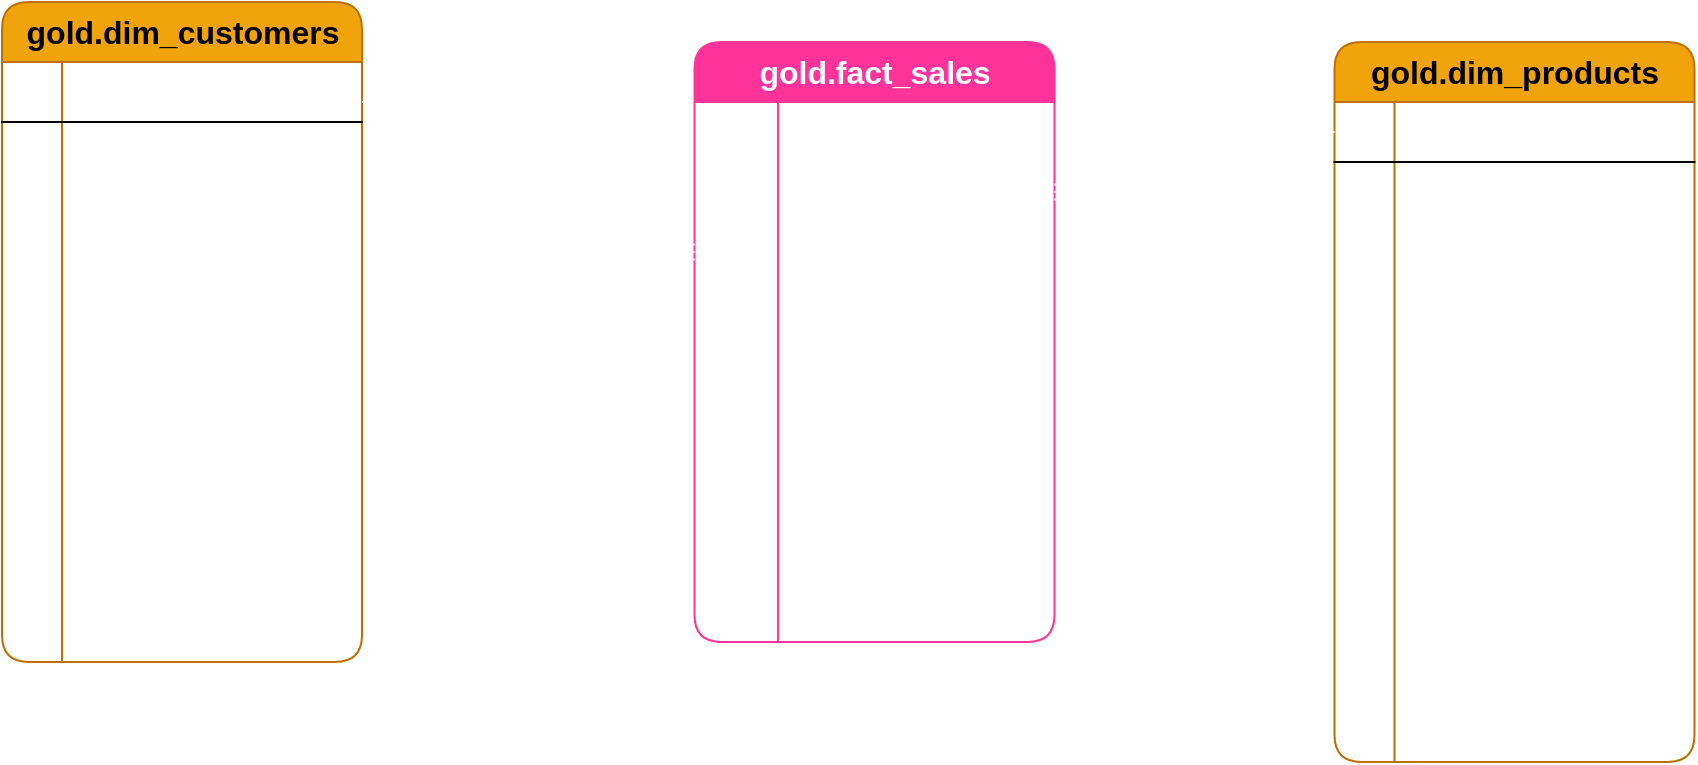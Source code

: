 <mxfile version="27.0.9">
  <diagram name="Page-1" id="YSqtP5_-MaYnQ2bZK9M8">
    <mxGraphModel dx="933" dy="597" grid="1" gridSize="10" guides="1" tooltips="1" connect="1" arrows="1" fold="1" page="1" pageScale="1" pageWidth="850" pageHeight="1100" math="0" shadow="0">
      <root>
        <mxCell id="0" />
        <mxCell id="1" parent="0" />
        <mxCell id="9mMKbOX40uXbOQuw6E7K-1" value="&lt;font style=&quot;color: rgb(0, 0, 0);&quot;&gt;gold.dim_customers&lt;/font&gt;" style="shape=table;startSize=30;container=1;collapsible=1;childLayout=tableLayout;fixedRows=1;rowLines=0;fontStyle=1;align=center;resizeLast=1;html=1;rounded=1;fillColor=#f0a30a;fontColor=#FFFFFF;strokeColor=#BD7000;fontSize=16;" vertex="1" parent="1">
          <mxGeometry x="330" y="200" width="180" height="330" as="geometry" />
        </mxCell>
        <mxCell id="9mMKbOX40uXbOQuw6E7K-2" value="" style="shape=tableRow;horizontal=0;startSize=0;swimlaneHead=0;swimlaneBody=0;fillColor=none;collapsible=0;dropTarget=0;points=[[0,0.5],[1,0.5]];portConstraint=eastwest;top=0;left=0;right=0;bottom=1;fontSize=16;fontColor=#FFFFFF;" vertex="1" parent="9mMKbOX40uXbOQuw6E7K-1">
          <mxGeometry y="30" width="180" height="30" as="geometry" />
        </mxCell>
        <mxCell id="9mMKbOX40uXbOQuw6E7K-3" value="PK" style="shape=partialRectangle;connectable=0;fillColor=none;top=0;left=0;bottom=0;right=0;fontStyle=1;overflow=hidden;whiteSpace=wrap;html=1;fontSize=16;fontColor=#FFFFFF;" vertex="1" parent="9mMKbOX40uXbOQuw6E7K-2">
          <mxGeometry width="30" height="30" as="geometry">
            <mxRectangle width="30" height="30" as="alternateBounds" />
          </mxGeometry>
        </mxCell>
        <mxCell id="9mMKbOX40uXbOQuw6E7K-4" value="customer_key" style="shape=partialRectangle;connectable=0;fillColor=none;top=0;left=0;bottom=0;right=0;align=left;spacingLeft=6;fontStyle=5;overflow=hidden;whiteSpace=wrap;html=1;fontSize=16;fontColor=#FFFFFF;" vertex="1" parent="9mMKbOX40uXbOQuw6E7K-2">
          <mxGeometry x="30" width="150" height="30" as="geometry">
            <mxRectangle width="150" height="30" as="alternateBounds" />
          </mxGeometry>
        </mxCell>
        <mxCell id="9mMKbOX40uXbOQuw6E7K-5" value="" style="shape=tableRow;horizontal=0;startSize=0;swimlaneHead=0;swimlaneBody=0;fillColor=none;collapsible=0;dropTarget=0;points=[[0,0.5],[1,0.5]];portConstraint=eastwest;top=0;left=0;right=0;bottom=0;fontSize=16;fontColor=#FFFFFF;" vertex="1" parent="9mMKbOX40uXbOQuw6E7K-1">
          <mxGeometry y="60" width="180" height="30" as="geometry" />
        </mxCell>
        <mxCell id="9mMKbOX40uXbOQuw6E7K-6" value="" style="shape=partialRectangle;connectable=0;fillColor=none;top=0;left=0;bottom=0;right=0;editable=1;overflow=hidden;whiteSpace=wrap;html=1;fontSize=16;fontColor=#FFFFFF;" vertex="1" parent="9mMKbOX40uXbOQuw6E7K-5">
          <mxGeometry width="30" height="30" as="geometry">
            <mxRectangle width="30" height="30" as="alternateBounds" />
          </mxGeometry>
        </mxCell>
        <mxCell id="9mMKbOX40uXbOQuw6E7K-7" value="customer_id" style="shape=partialRectangle;connectable=0;fillColor=none;top=0;left=0;bottom=0;right=0;align=left;spacingLeft=6;overflow=hidden;whiteSpace=wrap;html=1;fontSize=16;fontColor=#FFFFFF;" vertex="1" parent="9mMKbOX40uXbOQuw6E7K-5">
          <mxGeometry x="30" width="150" height="30" as="geometry">
            <mxRectangle width="150" height="30" as="alternateBounds" />
          </mxGeometry>
        </mxCell>
        <mxCell id="9mMKbOX40uXbOQuw6E7K-8" value="" style="shape=tableRow;horizontal=0;startSize=0;swimlaneHead=0;swimlaneBody=0;fillColor=none;collapsible=0;dropTarget=0;points=[[0,0.5],[1,0.5]];portConstraint=eastwest;top=0;left=0;right=0;bottom=0;fontSize=16;fontColor=#FFFFFF;" vertex="1" parent="9mMKbOX40uXbOQuw6E7K-1">
          <mxGeometry y="90" width="180" height="30" as="geometry" />
        </mxCell>
        <mxCell id="9mMKbOX40uXbOQuw6E7K-9" value="" style="shape=partialRectangle;connectable=0;fillColor=none;top=0;left=0;bottom=0;right=0;editable=1;overflow=hidden;whiteSpace=wrap;html=1;fontSize=16;fontColor=#FFFFFF;" vertex="1" parent="9mMKbOX40uXbOQuw6E7K-8">
          <mxGeometry width="30" height="30" as="geometry">
            <mxRectangle width="30" height="30" as="alternateBounds" />
          </mxGeometry>
        </mxCell>
        <mxCell id="9mMKbOX40uXbOQuw6E7K-10" value="customer_number" style="shape=partialRectangle;connectable=0;fillColor=none;top=0;left=0;bottom=0;right=0;align=left;spacingLeft=6;overflow=hidden;whiteSpace=wrap;html=1;fontSize=16;fontColor=#FFFFFF;" vertex="1" parent="9mMKbOX40uXbOQuw6E7K-8">
          <mxGeometry x="30" width="150" height="30" as="geometry">
            <mxRectangle width="150" height="30" as="alternateBounds" />
          </mxGeometry>
        </mxCell>
        <mxCell id="9mMKbOX40uXbOQuw6E7K-11" value="" style="shape=tableRow;horizontal=0;startSize=0;swimlaneHead=0;swimlaneBody=0;fillColor=none;collapsible=0;dropTarget=0;points=[[0,0.5],[1,0.5]];portConstraint=eastwest;top=0;left=0;right=0;bottom=0;fontSize=16;fontColor=#FFFFFF;" vertex="1" parent="9mMKbOX40uXbOQuw6E7K-1">
          <mxGeometry y="120" width="180" height="30" as="geometry" />
        </mxCell>
        <mxCell id="9mMKbOX40uXbOQuw6E7K-12" value="" style="shape=partialRectangle;connectable=0;fillColor=none;top=0;left=0;bottom=0;right=0;editable=1;overflow=hidden;whiteSpace=wrap;html=1;fontSize=16;fontColor=#FFFFFF;" vertex="1" parent="9mMKbOX40uXbOQuw6E7K-11">
          <mxGeometry width="30" height="30" as="geometry">
            <mxRectangle width="30" height="30" as="alternateBounds" />
          </mxGeometry>
        </mxCell>
        <mxCell id="9mMKbOX40uXbOQuw6E7K-13" value="first_name" style="shape=partialRectangle;connectable=0;fillColor=none;top=0;left=0;bottom=0;right=0;align=left;spacingLeft=6;overflow=hidden;whiteSpace=wrap;html=1;fontSize=16;fontColor=#FFFFFF;" vertex="1" parent="9mMKbOX40uXbOQuw6E7K-11">
          <mxGeometry x="30" width="150" height="30" as="geometry">
            <mxRectangle width="150" height="30" as="alternateBounds" />
          </mxGeometry>
        </mxCell>
        <mxCell id="9mMKbOX40uXbOQuw6E7K-14" value="" style="shape=tableRow;horizontal=0;startSize=0;swimlaneHead=0;swimlaneBody=0;fillColor=none;collapsible=0;dropTarget=0;points=[[0,0.5],[1,0.5]];portConstraint=eastwest;top=0;left=0;right=0;bottom=0;fontSize=16;fontColor=#FFFFFF;" vertex="1" parent="9mMKbOX40uXbOQuw6E7K-1">
          <mxGeometry y="150" width="180" height="30" as="geometry" />
        </mxCell>
        <mxCell id="9mMKbOX40uXbOQuw6E7K-15" value="" style="shape=partialRectangle;connectable=0;fillColor=none;top=0;left=0;bottom=0;right=0;editable=1;overflow=hidden;whiteSpace=wrap;html=1;fontSize=16;fontColor=#FFFFFF;" vertex="1" parent="9mMKbOX40uXbOQuw6E7K-14">
          <mxGeometry width="30" height="30" as="geometry">
            <mxRectangle width="30" height="30" as="alternateBounds" />
          </mxGeometry>
        </mxCell>
        <mxCell id="9mMKbOX40uXbOQuw6E7K-16" value="last_name" style="shape=partialRectangle;connectable=0;fillColor=none;top=0;left=0;bottom=0;right=0;align=left;spacingLeft=6;overflow=hidden;whiteSpace=wrap;html=1;fontSize=16;fontColor=#FFFFFF;" vertex="1" parent="9mMKbOX40uXbOQuw6E7K-14">
          <mxGeometry x="30" width="150" height="30" as="geometry">
            <mxRectangle width="150" height="30" as="alternateBounds" />
          </mxGeometry>
        </mxCell>
        <mxCell id="9mMKbOX40uXbOQuw6E7K-17" value="" style="shape=tableRow;horizontal=0;startSize=0;swimlaneHead=0;swimlaneBody=0;fillColor=none;collapsible=0;dropTarget=0;points=[[0,0.5],[1,0.5]];portConstraint=eastwest;top=0;left=0;right=0;bottom=0;fontSize=16;fontColor=#FFFFFF;" vertex="1" parent="9mMKbOX40uXbOQuw6E7K-1">
          <mxGeometry y="180" width="180" height="30" as="geometry" />
        </mxCell>
        <mxCell id="9mMKbOX40uXbOQuw6E7K-18" value="" style="shape=partialRectangle;connectable=0;fillColor=none;top=0;left=0;bottom=0;right=0;editable=1;overflow=hidden;whiteSpace=wrap;html=1;fontSize=16;fontColor=#FFFFFF;" vertex="1" parent="9mMKbOX40uXbOQuw6E7K-17">
          <mxGeometry width="30" height="30" as="geometry">
            <mxRectangle width="30" height="30" as="alternateBounds" />
          </mxGeometry>
        </mxCell>
        <mxCell id="9mMKbOX40uXbOQuw6E7K-19" value="country" style="shape=partialRectangle;connectable=0;fillColor=none;top=0;left=0;bottom=0;right=0;align=left;spacingLeft=6;overflow=hidden;whiteSpace=wrap;html=1;fontSize=16;fontColor=#FFFFFF;" vertex="1" parent="9mMKbOX40uXbOQuw6E7K-17">
          <mxGeometry x="30" width="150" height="30" as="geometry">
            <mxRectangle width="150" height="30" as="alternateBounds" />
          </mxGeometry>
        </mxCell>
        <mxCell id="9mMKbOX40uXbOQuw6E7K-20" value="" style="shape=tableRow;horizontal=0;startSize=0;swimlaneHead=0;swimlaneBody=0;fillColor=none;collapsible=0;dropTarget=0;points=[[0,0.5],[1,0.5]];portConstraint=eastwest;top=0;left=0;right=0;bottom=0;fontSize=16;fontColor=#FFFFFF;" vertex="1" parent="9mMKbOX40uXbOQuw6E7K-1">
          <mxGeometry y="210" width="180" height="30" as="geometry" />
        </mxCell>
        <mxCell id="9mMKbOX40uXbOQuw6E7K-21" value="" style="shape=partialRectangle;connectable=0;fillColor=none;top=0;left=0;bottom=0;right=0;editable=1;overflow=hidden;whiteSpace=wrap;html=1;fontSize=16;fontColor=#FFFFFF;" vertex="1" parent="9mMKbOX40uXbOQuw6E7K-20">
          <mxGeometry width="30" height="30" as="geometry">
            <mxRectangle width="30" height="30" as="alternateBounds" />
          </mxGeometry>
        </mxCell>
        <mxCell id="9mMKbOX40uXbOQuw6E7K-22" value="marital_status" style="shape=partialRectangle;connectable=0;fillColor=none;top=0;left=0;bottom=0;right=0;align=left;spacingLeft=6;overflow=hidden;whiteSpace=wrap;html=1;fontSize=16;fontColor=#FFFFFF;" vertex="1" parent="9mMKbOX40uXbOQuw6E7K-20">
          <mxGeometry x="30" width="150" height="30" as="geometry">
            <mxRectangle width="150" height="30" as="alternateBounds" />
          </mxGeometry>
        </mxCell>
        <mxCell id="9mMKbOX40uXbOQuw6E7K-23" value="" style="shape=tableRow;horizontal=0;startSize=0;swimlaneHead=0;swimlaneBody=0;fillColor=none;collapsible=0;dropTarget=0;points=[[0,0.5],[1,0.5]];portConstraint=eastwest;top=0;left=0;right=0;bottom=0;fontSize=16;fontColor=#FFFFFF;" vertex="1" parent="9mMKbOX40uXbOQuw6E7K-1">
          <mxGeometry y="240" width="180" height="30" as="geometry" />
        </mxCell>
        <mxCell id="9mMKbOX40uXbOQuw6E7K-24" value="" style="shape=partialRectangle;connectable=0;fillColor=none;top=0;left=0;bottom=0;right=0;editable=1;overflow=hidden;whiteSpace=wrap;html=1;fontSize=16;fontColor=#FFFFFF;" vertex="1" parent="9mMKbOX40uXbOQuw6E7K-23">
          <mxGeometry width="30" height="30" as="geometry">
            <mxRectangle width="30" height="30" as="alternateBounds" />
          </mxGeometry>
        </mxCell>
        <mxCell id="9mMKbOX40uXbOQuw6E7K-25" value="gender" style="shape=partialRectangle;connectable=0;fillColor=none;top=0;left=0;bottom=0;right=0;align=left;spacingLeft=6;overflow=hidden;whiteSpace=wrap;html=1;fontSize=16;fontColor=#FFFFFF;" vertex="1" parent="9mMKbOX40uXbOQuw6E7K-23">
          <mxGeometry x="30" width="150" height="30" as="geometry">
            <mxRectangle width="150" height="30" as="alternateBounds" />
          </mxGeometry>
        </mxCell>
        <mxCell id="9mMKbOX40uXbOQuw6E7K-26" value="" style="shape=tableRow;horizontal=0;startSize=0;swimlaneHead=0;swimlaneBody=0;fillColor=none;collapsible=0;dropTarget=0;points=[[0,0.5],[1,0.5]];portConstraint=eastwest;top=0;left=0;right=0;bottom=0;fontSize=16;fontColor=#FFFFFF;" vertex="1" parent="9mMKbOX40uXbOQuw6E7K-1">
          <mxGeometry y="270" width="180" height="30" as="geometry" />
        </mxCell>
        <mxCell id="9mMKbOX40uXbOQuw6E7K-27" value="" style="shape=partialRectangle;connectable=0;fillColor=none;top=0;left=0;bottom=0;right=0;editable=1;overflow=hidden;whiteSpace=wrap;html=1;fontSize=16;fontColor=#FFFFFF;" vertex="1" parent="9mMKbOX40uXbOQuw6E7K-26">
          <mxGeometry width="30" height="30" as="geometry">
            <mxRectangle width="30" height="30" as="alternateBounds" />
          </mxGeometry>
        </mxCell>
        <mxCell id="9mMKbOX40uXbOQuw6E7K-28" value="birth_date" style="shape=partialRectangle;connectable=0;fillColor=none;top=0;left=0;bottom=0;right=0;align=left;spacingLeft=6;overflow=hidden;whiteSpace=wrap;html=1;fontSize=16;fontColor=#FFFFFF;" vertex="1" parent="9mMKbOX40uXbOQuw6E7K-26">
          <mxGeometry x="30" width="150" height="30" as="geometry">
            <mxRectangle width="150" height="30" as="alternateBounds" />
          </mxGeometry>
        </mxCell>
        <mxCell id="9mMKbOX40uXbOQuw6E7K-29" value="" style="shape=tableRow;horizontal=0;startSize=0;swimlaneHead=0;swimlaneBody=0;fillColor=none;collapsible=0;dropTarget=0;points=[[0,0.5],[1,0.5]];portConstraint=eastwest;top=0;left=0;right=0;bottom=0;fontSize=16;fontColor=#FFFFFF;" vertex="1" parent="9mMKbOX40uXbOQuw6E7K-1">
          <mxGeometry y="300" width="180" height="30" as="geometry" />
        </mxCell>
        <mxCell id="9mMKbOX40uXbOQuw6E7K-30" value="" style="shape=partialRectangle;connectable=0;fillColor=none;top=0;left=0;bottom=0;right=0;editable=1;overflow=hidden;whiteSpace=wrap;html=1;fontSize=16;fontColor=#FFFFFF;" vertex="1" parent="9mMKbOX40uXbOQuw6E7K-29">
          <mxGeometry width="30" height="30" as="geometry">
            <mxRectangle width="30" height="30" as="alternateBounds" />
          </mxGeometry>
        </mxCell>
        <mxCell id="9mMKbOX40uXbOQuw6E7K-31" value="create_date" style="shape=partialRectangle;connectable=0;fillColor=none;top=0;left=0;bottom=0;right=0;align=left;spacingLeft=6;overflow=hidden;whiteSpace=wrap;html=1;fontSize=16;fontColor=#FFFFFF;" vertex="1" parent="9mMKbOX40uXbOQuw6E7K-29">
          <mxGeometry x="30" width="150" height="30" as="geometry">
            <mxRectangle width="150" height="30" as="alternateBounds" />
          </mxGeometry>
        </mxCell>
        <mxCell id="9mMKbOX40uXbOQuw6E7K-32" value="&lt;font style=&quot;color: rgb(0, 0, 0);&quot;&gt;gold.dim_products&lt;/font&gt;" style="shape=table;startSize=30;container=1;collapsible=1;childLayout=tableLayout;fixedRows=1;rowLines=0;fontStyle=1;align=center;resizeLast=1;html=1;rounded=1;fillColor=#f0a30a;fontColor=#FFFFFF;strokeColor=#BD7000;fontSize=16;" vertex="1" parent="1">
          <mxGeometry x="996.25" y="220" width="180" height="360" as="geometry" />
        </mxCell>
        <mxCell id="9mMKbOX40uXbOQuw6E7K-33" value="" style="shape=tableRow;horizontal=0;startSize=0;swimlaneHead=0;swimlaneBody=0;fillColor=none;collapsible=0;dropTarget=0;points=[[0,0.5],[1,0.5]];portConstraint=eastwest;top=0;left=0;right=0;bottom=1;fontSize=16;fontColor=#FFFFFF;" vertex="1" parent="9mMKbOX40uXbOQuw6E7K-32">
          <mxGeometry y="30" width="180" height="30" as="geometry" />
        </mxCell>
        <mxCell id="9mMKbOX40uXbOQuw6E7K-34" value="PK" style="shape=partialRectangle;connectable=0;fillColor=none;top=0;left=0;bottom=0;right=0;fontStyle=1;overflow=hidden;whiteSpace=wrap;html=1;fontSize=16;fontColor=#FFFFFF;" vertex="1" parent="9mMKbOX40uXbOQuw6E7K-33">
          <mxGeometry width="30" height="30" as="geometry">
            <mxRectangle width="30" height="30" as="alternateBounds" />
          </mxGeometry>
        </mxCell>
        <mxCell id="9mMKbOX40uXbOQuw6E7K-35" value="product_key" style="shape=partialRectangle;connectable=0;fillColor=none;top=0;left=0;bottom=0;right=0;align=left;spacingLeft=6;fontStyle=5;overflow=hidden;whiteSpace=wrap;html=1;fontSize=16;fontColor=#FFFFFF;" vertex="1" parent="9mMKbOX40uXbOQuw6E7K-33">
          <mxGeometry x="30" width="150" height="30" as="geometry">
            <mxRectangle width="150" height="30" as="alternateBounds" />
          </mxGeometry>
        </mxCell>
        <mxCell id="9mMKbOX40uXbOQuw6E7K-36" value="" style="shape=tableRow;horizontal=0;startSize=0;swimlaneHead=0;swimlaneBody=0;fillColor=none;collapsible=0;dropTarget=0;points=[[0,0.5],[1,0.5]];portConstraint=eastwest;top=0;left=0;right=0;bottom=0;fontSize=16;fontColor=#FFFFFF;" vertex="1" parent="9mMKbOX40uXbOQuw6E7K-32">
          <mxGeometry y="60" width="180" height="30" as="geometry" />
        </mxCell>
        <mxCell id="9mMKbOX40uXbOQuw6E7K-37" value="" style="shape=partialRectangle;connectable=0;fillColor=none;top=0;left=0;bottom=0;right=0;editable=1;overflow=hidden;whiteSpace=wrap;html=1;fontSize=16;fontColor=#FFFFFF;" vertex="1" parent="9mMKbOX40uXbOQuw6E7K-36">
          <mxGeometry width="30" height="30" as="geometry">
            <mxRectangle width="30" height="30" as="alternateBounds" />
          </mxGeometry>
        </mxCell>
        <mxCell id="9mMKbOX40uXbOQuw6E7K-38" value="product_id" style="shape=partialRectangle;connectable=0;fillColor=none;top=0;left=0;bottom=0;right=0;align=left;spacingLeft=6;overflow=hidden;whiteSpace=wrap;html=1;fontSize=16;fontColor=#FFFFFF;" vertex="1" parent="9mMKbOX40uXbOQuw6E7K-36">
          <mxGeometry x="30" width="150" height="30" as="geometry">
            <mxRectangle width="150" height="30" as="alternateBounds" />
          </mxGeometry>
        </mxCell>
        <mxCell id="9mMKbOX40uXbOQuw6E7K-39" value="" style="shape=tableRow;horizontal=0;startSize=0;swimlaneHead=0;swimlaneBody=0;fillColor=none;collapsible=0;dropTarget=0;points=[[0,0.5],[1,0.5]];portConstraint=eastwest;top=0;left=0;right=0;bottom=0;fontSize=16;fontColor=#FFFFFF;" vertex="1" parent="9mMKbOX40uXbOQuw6E7K-32">
          <mxGeometry y="90" width="180" height="30" as="geometry" />
        </mxCell>
        <mxCell id="9mMKbOX40uXbOQuw6E7K-40" value="" style="shape=partialRectangle;connectable=0;fillColor=none;top=0;left=0;bottom=0;right=0;editable=1;overflow=hidden;whiteSpace=wrap;html=1;fontSize=16;fontColor=#FFFFFF;" vertex="1" parent="9mMKbOX40uXbOQuw6E7K-39">
          <mxGeometry width="30" height="30" as="geometry">
            <mxRectangle width="30" height="30" as="alternateBounds" />
          </mxGeometry>
        </mxCell>
        <mxCell id="9mMKbOX40uXbOQuw6E7K-41" value="product_number" style="shape=partialRectangle;connectable=0;fillColor=none;top=0;left=0;bottom=0;right=0;align=left;spacingLeft=6;overflow=hidden;whiteSpace=wrap;html=1;fontSize=16;fontColor=#FFFFFF;" vertex="1" parent="9mMKbOX40uXbOQuw6E7K-39">
          <mxGeometry x="30" width="150" height="30" as="geometry">
            <mxRectangle width="150" height="30" as="alternateBounds" />
          </mxGeometry>
        </mxCell>
        <mxCell id="9mMKbOX40uXbOQuw6E7K-42" value="" style="shape=tableRow;horizontal=0;startSize=0;swimlaneHead=0;swimlaneBody=0;fillColor=none;collapsible=0;dropTarget=0;points=[[0,0.5],[1,0.5]];portConstraint=eastwest;top=0;left=0;right=0;bottom=0;fontSize=16;fontColor=#FFFFFF;" vertex="1" parent="9mMKbOX40uXbOQuw6E7K-32">
          <mxGeometry y="120" width="180" height="30" as="geometry" />
        </mxCell>
        <mxCell id="9mMKbOX40uXbOQuw6E7K-43" value="" style="shape=partialRectangle;connectable=0;fillColor=none;top=0;left=0;bottom=0;right=0;editable=1;overflow=hidden;whiteSpace=wrap;html=1;fontSize=16;fontColor=#FFFFFF;" vertex="1" parent="9mMKbOX40uXbOQuw6E7K-42">
          <mxGeometry width="30" height="30" as="geometry">
            <mxRectangle width="30" height="30" as="alternateBounds" />
          </mxGeometry>
        </mxCell>
        <mxCell id="9mMKbOX40uXbOQuw6E7K-44" value="product_name" style="shape=partialRectangle;connectable=0;fillColor=none;top=0;left=0;bottom=0;right=0;align=left;spacingLeft=6;overflow=hidden;whiteSpace=wrap;html=1;fontSize=16;fontColor=#FFFFFF;" vertex="1" parent="9mMKbOX40uXbOQuw6E7K-42">
          <mxGeometry x="30" width="150" height="30" as="geometry">
            <mxRectangle width="150" height="30" as="alternateBounds" />
          </mxGeometry>
        </mxCell>
        <mxCell id="9mMKbOX40uXbOQuw6E7K-45" value="" style="shape=tableRow;horizontal=0;startSize=0;swimlaneHead=0;swimlaneBody=0;fillColor=none;collapsible=0;dropTarget=0;points=[[0,0.5],[1,0.5]];portConstraint=eastwest;top=0;left=0;right=0;bottom=0;fontSize=16;fontColor=#FFFFFF;" vertex="1" parent="9mMKbOX40uXbOQuw6E7K-32">
          <mxGeometry y="150" width="180" height="30" as="geometry" />
        </mxCell>
        <mxCell id="9mMKbOX40uXbOQuw6E7K-46" value="" style="shape=partialRectangle;connectable=0;fillColor=none;top=0;left=0;bottom=0;right=0;editable=1;overflow=hidden;whiteSpace=wrap;html=1;fontSize=16;fontColor=#FFFFFF;" vertex="1" parent="9mMKbOX40uXbOQuw6E7K-45">
          <mxGeometry width="30" height="30" as="geometry">
            <mxRectangle width="30" height="30" as="alternateBounds" />
          </mxGeometry>
        </mxCell>
        <mxCell id="9mMKbOX40uXbOQuw6E7K-47" value="category_id" style="shape=partialRectangle;connectable=0;fillColor=none;top=0;left=0;bottom=0;right=0;align=left;spacingLeft=6;overflow=hidden;whiteSpace=wrap;html=1;fontSize=16;fontColor=#FFFFFF;" vertex="1" parent="9mMKbOX40uXbOQuw6E7K-45">
          <mxGeometry x="30" width="150" height="30" as="geometry">
            <mxRectangle width="150" height="30" as="alternateBounds" />
          </mxGeometry>
        </mxCell>
        <mxCell id="9mMKbOX40uXbOQuw6E7K-48" value="" style="shape=tableRow;horizontal=0;startSize=0;swimlaneHead=0;swimlaneBody=0;fillColor=none;collapsible=0;dropTarget=0;points=[[0,0.5],[1,0.5]];portConstraint=eastwest;top=0;left=0;right=0;bottom=0;fontSize=16;fontColor=#FFFFFF;" vertex="1" parent="9mMKbOX40uXbOQuw6E7K-32">
          <mxGeometry y="180" width="180" height="30" as="geometry" />
        </mxCell>
        <mxCell id="9mMKbOX40uXbOQuw6E7K-49" value="" style="shape=partialRectangle;connectable=0;fillColor=none;top=0;left=0;bottom=0;right=0;editable=1;overflow=hidden;whiteSpace=wrap;html=1;fontSize=16;fontColor=#FFFFFF;" vertex="1" parent="9mMKbOX40uXbOQuw6E7K-48">
          <mxGeometry width="30" height="30" as="geometry">
            <mxRectangle width="30" height="30" as="alternateBounds" />
          </mxGeometry>
        </mxCell>
        <mxCell id="9mMKbOX40uXbOQuw6E7K-50" value="category" style="shape=partialRectangle;connectable=0;fillColor=none;top=0;left=0;bottom=0;right=0;align=left;spacingLeft=6;overflow=hidden;whiteSpace=wrap;html=1;fontSize=16;fontColor=#FFFFFF;" vertex="1" parent="9mMKbOX40uXbOQuw6E7K-48">
          <mxGeometry x="30" width="150" height="30" as="geometry">
            <mxRectangle width="150" height="30" as="alternateBounds" />
          </mxGeometry>
        </mxCell>
        <mxCell id="9mMKbOX40uXbOQuw6E7K-51" value="" style="shape=tableRow;horizontal=0;startSize=0;swimlaneHead=0;swimlaneBody=0;fillColor=none;collapsible=0;dropTarget=0;points=[[0,0.5],[1,0.5]];portConstraint=eastwest;top=0;left=0;right=0;bottom=0;fontSize=16;fontColor=#FFFFFF;" vertex="1" parent="9mMKbOX40uXbOQuw6E7K-32">
          <mxGeometry y="210" width="180" height="30" as="geometry" />
        </mxCell>
        <mxCell id="9mMKbOX40uXbOQuw6E7K-52" value="" style="shape=partialRectangle;connectable=0;fillColor=none;top=0;left=0;bottom=0;right=0;editable=1;overflow=hidden;whiteSpace=wrap;html=1;fontSize=16;fontColor=#FFFFFF;" vertex="1" parent="9mMKbOX40uXbOQuw6E7K-51">
          <mxGeometry width="30" height="30" as="geometry">
            <mxRectangle width="30" height="30" as="alternateBounds" />
          </mxGeometry>
        </mxCell>
        <mxCell id="9mMKbOX40uXbOQuw6E7K-53" value="subcategory" style="shape=partialRectangle;connectable=0;fillColor=none;top=0;left=0;bottom=0;right=0;align=left;spacingLeft=6;overflow=hidden;whiteSpace=wrap;html=1;fontSize=16;fontColor=#FFFFFF;" vertex="1" parent="9mMKbOX40uXbOQuw6E7K-51">
          <mxGeometry x="30" width="150" height="30" as="geometry">
            <mxRectangle width="150" height="30" as="alternateBounds" />
          </mxGeometry>
        </mxCell>
        <mxCell id="9mMKbOX40uXbOQuw6E7K-54" value="" style="shape=tableRow;horizontal=0;startSize=0;swimlaneHead=0;swimlaneBody=0;fillColor=none;collapsible=0;dropTarget=0;points=[[0,0.5],[1,0.5]];portConstraint=eastwest;top=0;left=0;right=0;bottom=0;fontSize=16;fontColor=#FFFFFF;" vertex="1" parent="9mMKbOX40uXbOQuw6E7K-32">
          <mxGeometry y="240" width="180" height="30" as="geometry" />
        </mxCell>
        <mxCell id="9mMKbOX40uXbOQuw6E7K-55" value="" style="shape=partialRectangle;connectable=0;fillColor=none;top=0;left=0;bottom=0;right=0;editable=1;overflow=hidden;whiteSpace=wrap;html=1;fontSize=16;fontColor=#FFFFFF;" vertex="1" parent="9mMKbOX40uXbOQuw6E7K-54">
          <mxGeometry width="30" height="30" as="geometry">
            <mxRectangle width="30" height="30" as="alternateBounds" />
          </mxGeometry>
        </mxCell>
        <mxCell id="9mMKbOX40uXbOQuw6E7K-56" value="maintenance" style="shape=partialRectangle;connectable=0;fillColor=none;top=0;left=0;bottom=0;right=0;align=left;spacingLeft=6;overflow=hidden;whiteSpace=wrap;html=1;fontSize=16;fontColor=#FFFFFF;" vertex="1" parent="9mMKbOX40uXbOQuw6E7K-54">
          <mxGeometry x="30" width="150" height="30" as="geometry">
            <mxRectangle width="150" height="30" as="alternateBounds" />
          </mxGeometry>
        </mxCell>
        <mxCell id="9mMKbOX40uXbOQuw6E7K-57" value="" style="shape=tableRow;horizontal=0;startSize=0;swimlaneHead=0;swimlaneBody=0;fillColor=none;collapsible=0;dropTarget=0;points=[[0,0.5],[1,0.5]];portConstraint=eastwest;top=0;left=0;right=0;bottom=0;fontSize=16;fontColor=#FFFFFF;" vertex="1" parent="9mMKbOX40uXbOQuw6E7K-32">
          <mxGeometry y="270" width="180" height="30" as="geometry" />
        </mxCell>
        <mxCell id="9mMKbOX40uXbOQuw6E7K-58" value="" style="shape=partialRectangle;connectable=0;fillColor=none;top=0;left=0;bottom=0;right=0;editable=1;overflow=hidden;whiteSpace=wrap;html=1;fontSize=16;fontColor=#FFFFFF;" vertex="1" parent="9mMKbOX40uXbOQuw6E7K-57">
          <mxGeometry width="30" height="30" as="geometry">
            <mxRectangle width="30" height="30" as="alternateBounds" />
          </mxGeometry>
        </mxCell>
        <mxCell id="9mMKbOX40uXbOQuw6E7K-59" value="cost" style="shape=partialRectangle;connectable=0;fillColor=none;top=0;left=0;bottom=0;right=0;align=left;spacingLeft=6;overflow=hidden;whiteSpace=wrap;html=1;fontSize=16;fontColor=#FFFFFF;" vertex="1" parent="9mMKbOX40uXbOQuw6E7K-57">
          <mxGeometry x="30" width="150" height="30" as="geometry">
            <mxRectangle width="150" height="30" as="alternateBounds" />
          </mxGeometry>
        </mxCell>
        <mxCell id="9mMKbOX40uXbOQuw6E7K-60" value="" style="shape=tableRow;horizontal=0;startSize=0;swimlaneHead=0;swimlaneBody=0;fillColor=none;collapsible=0;dropTarget=0;points=[[0,0.5],[1,0.5]];portConstraint=eastwest;top=0;left=0;right=0;bottom=0;fontSize=16;fontColor=#FFFFFF;" vertex="1" parent="9mMKbOX40uXbOQuw6E7K-32">
          <mxGeometry y="300" width="180" height="30" as="geometry" />
        </mxCell>
        <mxCell id="9mMKbOX40uXbOQuw6E7K-61" value="" style="shape=partialRectangle;connectable=0;fillColor=none;top=0;left=0;bottom=0;right=0;editable=1;overflow=hidden;whiteSpace=wrap;html=1;fontSize=16;fontColor=#FFFFFF;" vertex="1" parent="9mMKbOX40uXbOQuw6E7K-60">
          <mxGeometry width="30" height="30" as="geometry">
            <mxRectangle width="30" height="30" as="alternateBounds" />
          </mxGeometry>
        </mxCell>
        <mxCell id="9mMKbOX40uXbOQuw6E7K-62" value="product_line" style="shape=partialRectangle;connectable=0;fillColor=none;top=0;left=0;bottom=0;right=0;align=left;spacingLeft=6;overflow=hidden;whiteSpace=wrap;html=1;fontSize=16;fontColor=#FFFFFF;" vertex="1" parent="9mMKbOX40uXbOQuw6E7K-60">
          <mxGeometry x="30" width="150" height="30" as="geometry">
            <mxRectangle width="150" height="30" as="alternateBounds" />
          </mxGeometry>
        </mxCell>
        <mxCell id="9mMKbOX40uXbOQuw6E7K-63" value="" style="shape=tableRow;horizontal=0;startSize=0;swimlaneHead=0;swimlaneBody=0;fillColor=none;collapsible=0;dropTarget=0;points=[[0,0.5],[1,0.5]];portConstraint=eastwest;top=0;left=0;right=0;bottom=0;fontSize=16;fontColor=#FFFFFF;" vertex="1" parent="9mMKbOX40uXbOQuw6E7K-32">
          <mxGeometry y="330" width="180" height="30" as="geometry" />
        </mxCell>
        <mxCell id="9mMKbOX40uXbOQuw6E7K-64" value="" style="shape=partialRectangle;connectable=0;fillColor=none;top=0;left=0;bottom=0;right=0;editable=1;overflow=hidden;whiteSpace=wrap;html=1;fontSize=16;fontColor=#FFFFFF;" vertex="1" parent="9mMKbOX40uXbOQuw6E7K-63">
          <mxGeometry width="30" height="30" as="geometry">
            <mxRectangle width="30" height="30" as="alternateBounds" />
          </mxGeometry>
        </mxCell>
        <mxCell id="9mMKbOX40uXbOQuw6E7K-65" value="start_date" style="shape=partialRectangle;connectable=0;fillColor=none;top=0;left=0;bottom=0;right=0;align=left;spacingLeft=6;overflow=hidden;whiteSpace=wrap;html=1;fontSize=16;fontColor=#FFFFFF;" vertex="1" parent="9mMKbOX40uXbOQuw6E7K-63">
          <mxGeometry x="30" width="150" height="30" as="geometry">
            <mxRectangle width="150" height="30" as="alternateBounds" />
          </mxGeometry>
        </mxCell>
        <mxCell id="9mMKbOX40uXbOQuw6E7K-66" value="gold.fact_sales" style="shape=table;startSize=30;container=1;collapsible=1;childLayout=tableLayout;fixedRows=1;rowLines=0;fontStyle=1;align=center;resizeLast=1;html=1;rounded=1;fillColor=#FF3399;fontColor=#FFFFFF;strokeColor=#FF3399;fontSize=16;" vertex="1" parent="1">
          <mxGeometry x="676.25" y="220" width="180" height="300" as="geometry" />
        </mxCell>
        <mxCell id="9mMKbOX40uXbOQuw6E7K-67" value="" style="shape=tableRow;horizontal=0;startSize=0;swimlaneHead=0;swimlaneBody=0;fillColor=none;collapsible=0;dropTarget=0;points=[[0,0.5],[1,0.5]];portConstraint=eastwest;top=0;left=0;right=0;bottom=0;fontSize=16;strokeColor=#FF3399;fontColor=#FFFFFF;" vertex="1" parent="9mMKbOX40uXbOQuw6E7K-66">
          <mxGeometry y="30" width="180" height="30" as="geometry" />
        </mxCell>
        <mxCell id="9mMKbOX40uXbOQuw6E7K-68" value="" style="shape=partialRectangle;connectable=0;fillColor=none;top=0;left=0;bottom=0;right=0;editable=1;overflow=hidden;whiteSpace=wrap;html=1;fontSize=16;strokeColor=#FF3399;fontColor=#FFFFFF;" vertex="1" parent="9mMKbOX40uXbOQuw6E7K-67">
          <mxGeometry width="41.76" height="30" as="geometry">
            <mxRectangle width="41.76" height="30" as="alternateBounds" />
          </mxGeometry>
        </mxCell>
        <mxCell id="9mMKbOX40uXbOQuw6E7K-69" value="order_number" style="shape=partialRectangle;connectable=0;fillColor=none;top=0;left=0;bottom=0;right=0;align=left;spacingLeft=6;overflow=hidden;whiteSpace=wrap;html=1;fontSize=16;strokeColor=#FF3399;fontColor=#FFFFFF;" vertex="1" parent="9mMKbOX40uXbOQuw6E7K-67">
          <mxGeometry x="41.76" width="138.24" height="30" as="geometry">
            <mxRectangle width="138.24" height="30" as="alternateBounds" />
          </mxGeometry>
        </mxCell>
        <mxCell id="9mMKbOX40uXbOQuw6E7K-70" value="" style="shape=tableRow;horizontal=0;startSize=0;swimlaneHead=0;swimlaneBody=0;fillColor=none;collapsible=0;dropTarget=0;points=[[0,0.5],[1,0.5]];portConstraint=eastwest;top=0;left=0;right=0;bottom=0;fontSize=16;strokeColor=#FF3399;fontColor=#FFFFFF;" vertex="1" parent="9mMKbOX40uXbOQuw6E7K-66">
          <mxGeometry y="60" width="180" height="30" as="geometry" />
        </mxCell>
        <mxCell id="9mMKbOX40uXbOQuw6E7K-71" value="FK1" style="shape=partialRectangle;connectable=0;fillColor=none;top=0;left=0;bottom=0;right=0;editable=1;overflow=hidden;whiteSpace=wrap;html=1;fontSize=16;strokeColor=#FF3399;fontColor=#FFFFFF;" vertex="1" parent="9mMKbOX40uXbOQuw6E7K-70">
          <mxGeometry width="41.76" height="30" as="geometry">
            <mxRectangle width="41.76" height="30" as="alternateBounds" />
          </mxGeometry>
        </mxCell>
        <mxCell id="9mMKbOX40uXbOQuw6E7K-72" value="product_key" style="shape=partialRectangle;connectable=0;fillColor=none;top=0;left=0;bottom=0;right=0;align=left;spacingLeft=6;overflow=hidden;whiteSpace=wrap;html=1;fontSize=16;strokeColor=#FF3399;fontColor=#FFFFFF;" vertex="1" parent="9mMKbOX40uXbOQuw6E7K-70">
          <mxGeometry x="41.76" width="138.24" height="30" as="geometry">
            <mxRectangle width="138.24" height="30" as="alternateBounds" />
          </mxGeometry>
        </mxCell>
        <mxCell id="9mMKbOX40uXbOQuw6E7K-73" value="" style="shape=tableRow;horizontal=0;startSize=0;swimlaneHead=0;swimlaneBody=0;fillColor=none;collapsible=0;dropTarget=0;points=[[0,0.5],[1,0.5]];portConstraint=eastwest;top=0;left=0;right=0;bottom=0;fontSize=16;strokeColor=#FF3399;fontColor=#FFFFFF;" vertex="1" parent="9mMKbOX40uXbOQuw6E7K-66">
          <mxGeometry y="90" width="180" height="30" as="geometry" />
        </mxCell>
        <mxCell id="9mMKbOX40uXbOQuw6E7K-74" value="FK2" style="shape=partialRectangle;connectable=0;fillColor=none;top=0;left=0;bottom=0;right=0;editable=1;overflow=hidden;whiteSpace=wrap;html=1;fontSize=16;strokeColor=#FF3399;fontColor=#FFFFFF;" vertex="1" parent="9mMKbOX40uXbOQuw6E7K-73">
          <mxGeometry width="41.76" height="30" as="geometry">
            <mxRectangle width="41.76" height="30" as="alternateBounds" />
          </mxGeometry>
        </mxCell>
        <mxCell id="9mMKbOX40uXbOQuw6E7K-75" value="customer_key" style="shape=partialRectangle;connectable=0;fillColor=none;top=0;left=0;bottom=0;right=0;align=left;spacingLeft=6;overflow=hidden;whiteSpace=wrap;html=1;fontSize=16;strokeColor=#FF3399;fontColor=#FFFFFF;" vertex="1" parent="9mMKbOX40uXbOQuw6E7K-73">
          <mxGeometry x="41.76" width="138.24" height="30" as="geometry">
            <mxRectangle width="138.24" height="30" as="alternateBounds" />
          </mxGeometry>
        </mxCell>
        <mxCell id="9mMKbOX40uXbOQuw6E7K-76" value="" style="shape=tableRow;horizontal=0;startSize=0;swimlaneHead=0;swimlaneBody=0;fillColor=none;collapsible=0;dropTarget=0;points=[[0,0.5],[1,0.5]];portConstraint=eastwest;top=0;left=0;right=0;bottom=0;fontSize=16;strokeColor=#FF3399;fontColor=#FFFFFF;" vertex="1" parent="9mMKbOX40uXbOQuw6E7K-66">
          <mxGeometry y="120" width="180" height="30" as="geometry" />
        </mxCell>
        <mxCell id="9mMKbOX40uXbOQuw6E7K-77" value="" style="shape=partialRectangle;connectable=0;fillColor=none;top=0;left=0;bottom=0;right=0;editable=1;overflow=hidden;whiteSpace=wrap;html=1;fontSize=16;strokeColor=#FF3399;fontColor=#FFFFFF;" vertex="1" parent="9mMKbOX40uXbOQuw6E7K-76">
          <mxGeometry width="41.76" height="30" as="geometry">
            <mxRectangle width="41.76" height="30" as="alternateBounds" />
          </mxGeometry>
        </mxCell>
        <mxCell id="9mMKbOX40uXbOQuw6E7K-78" value="order_date" style="shape=partialRectangle;connectable=0;fillColor=none;top=0;left=0;bottom=0;right=0;align=left;spacingLeft=6;overflow=hidden;whiteSpace=wrap;html=1;fontSize=16;strokeColor=#FF3399;fontColor=#FFFFFF;" vertex="1" parent="9mMKbOX40uXbOQuw6E7K-76">
          <mxGeometry x="41.76" width="138.24" height="30" as="geometry">
            <mxRectangle width="138.24" height="30" as="alternateBounds" />
          </mxGeometry>
        </mxCell>
        <mxCell id="9mMKbOX40uXbOQuw6E7K-79" value="" style="shape=tableRow;horizontal=0;startSize=0;swimlaneHead=0;swimlaneBody=0;fillColor=none;collapsible=0;dropTarget=0;points=[[0,0.5],[1,0.5]];portConstraint=eastwest;top=0;left=0;right=0;bottom=0;fontSize=16;strokeColor=#FF3399;fontColor=#FFFFFF;" vertex="1" parent="9mMKbOX40uXbOQuw6E7K-66">
          <mxGeometry y="150" width="180" height="30" as="geometry" />
        </mxCell>
        <mxCell id="9mMKbOX40uXbOQuw6E7K-80" value="" style="shape=partialRectangle;connectable=0;fillColor=none;top=0;left=0;bottom=0;right=0;editable=1;overflow=hidden;whiteSpace=wrap;html=1;fontSize=16;strokeColor=#FF3399;fontColor=#FFFFFF;" vertex="1" parent="9mMKbOX40uXbOQuw6E7K-79">
          <mxGeometry width="41.76" height="30" as="geometry">
            <mxRectangle width="41.76" height="30" as="alternateBounds" />
          </mxGeometry>
        </mxCell>
        <mxCell id="9mMKbOX40uXbOQuw6E7K-81" value="shipping_date" style="shape=partialRectangle;connectable=0;fillColor=none;top=0;left=0;bottom=0;right=0;align=left;spacingLeft=6;overflow=hidden;whiteSpace=wrap;html=1;fontSize=16;strokeColor=#FF3399;fontColor=#FFFFFF;" vertex="1" parent="9mMKbOX40uXbOQuw6E7K-79">
          <mxGeometry x="41.76" width="138.24" height="30" as="geometry">
            <mxRectangle width="138.24" height="30" as="alternateBounds" />
          </mxGeometry>
        </mxCell>
        <mxCell id="9mMKbOX40uXbOQuw6E7K-82" value="" style="shape=tableRow;horizontal=0;startSize=0;swimlaneHead=0;swimlaneBody=0;fillColor=none;collapsible=0;dropTarget=0;points=[[0,0.5],[1,0.5]];portConstraint=eastwest;top=0;left=0;right=0;bottom=0;fontSize=16;strokeColor=#FF3399;fontColor=#FFFFFF;" vertex="1" parent="9mMKbOX40uXbOQuw6E7K-66">
          <mxGeometry y="180" width="180" height="30" as="geometry" />
        </mxCell>
        <mxCell id="9mMKbOX40uXbOQuw6E7K-83" value="" style="shape=partialRectangle;connectable=0;fillColor=none;top=0;left=0;bottom=0;right=0;editable=1;overflow=hidden;whiteSpace=wrap;html=1;fontSize=16;strokeColor=#FF3399;fontColor=#FFFFFF;" vertex="1" parent="9mMKbOX40uXbOQuw6E7K-82">
          <mxGeometry width="41.76" height="30" as="geometry">
            <mxRectangle width="41.76" height="30" as="alternateBounds" />
          </mxGeometry>
        </mxCell>
        <mxCell id="9mMKbOX40uXbOQuw6E7K-84" value="due_date" style="shape=partialRectangle;connectable=0;fillColor=none;top=0;left=0;bottom=0;right=0;align=left;spacingLeft=6;overflow=hidden;whiteSpace=wrap;html=1;fontSize=16;strokeColor=#FF3399;fontColor=#FFFFFF;" vertex="1" parent="9mMKbOX40uXbOQuw6E7K-82">
          <mxGeometry x="41.76" width="138.24" height="30" as="geometry">
            <mxRectangle width="138.24" height="30" as="alternateBounds" />
          </mxGeometry>
        </mxCell>
        <mxCell id="9mMKbOX40uXbOQuw6E7K-85" value="" style="shape=tableRow;horizontal=0;startSize=0;swimlaneHead=0;swimlaneBody=0;fillColor=none;collapsible=0;dropTarget=0;points=[[0,0.5],[1,0.5]];portConstraint=eastwest;top=0;left=0;right=0;bottom=0;fontSize=16;strokeColor=#FF3399;fontColor=#FFFFFF;" vertex="1" parent="9mMKbOX40uXbOQuw6E7K-66">
          <mxGeometry y="210" width="180" height="30" as="geometry" />
        </mxCell>
        <mxCell id="9mMKbOX40uXbOQuw6E7K-86" value="" style="shape=partialRectangle;connectable=0;fillColor=none;top=0;left=0;bottom=0;right=0;editable=1;overflow=hidden;whiteSpace=wrap;html=1;fontSize=16;strokeColor=#FF3399;fontColor=#FFFFFF;" vertex="1" parent="9mMKbOX40uXbOQuw6E7K-85">
          <mxGeometry width="41.76" height="30" as="geometry">
            <mxRectangle width="41.76" height="30" as="alternateBounds" />
          </mxGeometry>
        </mxCell>
        <mxCell id="9mMKbOX40uXbOQuw6E7K-87" value="sales_amount" style="shape=partialRectangle;connectable=0;fillColor=none;top=0;left=0;bottom=0;right=0;align=left;spacingLeft=6;overflow=hidden;whiteSpace=wrap;html=1;fontSize=16;strokeColor=#FF3399;fontColor=#FFFFFF;" vertex="1" parent="9mMKbOX40uXbOQuw6E7K-85">
          <mxGeometry x="41.76" width="138.24" height="30" as="geometry">
            <mxRectangle width="138.24" height="30" as="alternateBounds" />
          </mxGeometry>
        </mxCell>
        <mxCell id="9mMKbOX40uXbOQuw6E7K-88" value="" style="shape=tableRow;horizontal=0;startSize=0;swimlaneHead=0;swimlaneBody=0;fillColor=none;collapsible=0;dropTarget=0;points=[[0,0.5],[1,0.5]];portConstraint=eastwest;top=0;left=0;right=0;bottom=0;fontSize=16;strokeColor=#FF3399;fontColor=#FFFFFF;" vertex="1" parent="9mMKbOX40uXbOQuw6E7K-66">
          <mxGeometry y="240" width="180" height="30" as="geometry" />
        </mxCell>
        <mxCell id="9mMKbOX40uXbOQuw6E7K-89" value="" style="shape=partialRectangle;connectable=0;fillColor=none;top=0;left=0;bottom=0;right=0;editable=1;overflow=hidden;whiteSpace=wrap;html=1;fontSize=16;strokeColor=#FF3399;fontColor=#FFFFFF;" vertex="1" parent="9mMKbOX40uXbOQuw6E7K-88">
          <mxGeometry width="41.76" height="30" as="geometry">
            <mxRectangle width="41.76" height="30" as="alternateBounds" />
          </mxGeometry>
        </mxCell>
        <mxCell id="9mMKbOX40uXbOQuw6E7K-90" value="quantity" style="shape=partialRectangle;connectable=0;fillColor=none;top=0;left=0;bottom=0;right=0;align=left;spacingLeft=6;overflow=hidden;whiteSpace=wrap;html=1;fontSize=16;strokeColor=#FF3399;fontColor=#FFFFFF;" vertex="1" parent="9mMKbOX40uXbOQuw6E7K-88">
          <mxGeometry x="41.76" width="138.24" height="30" as="geometry">
            <mxRectangle width="138.24" height="30" as="alternateBounds" />
          </mxGeometry>
        </mxCell>
        <mxCell id="9mMKbOX40uXbOQuw6E7K-91" value="" style="shape=tableRow;horizontal=0;startSize=0;swimlaneHead=0;swimlaneBody=0;fillColor=none;collapsible=0;dropTarget=0;points=[[0,0.5],[1,0.5]];portConstraint=eastwest;top=0;left=0;right=0;bottom=0;fontSize=16;strokeColor=#FF3399;fontColor=#FFFFFF;" vertex="1" parent="9mMKbOX40uXbOQuw6E7K-66">
          <mxGeometry y="270" width="180" height="30" as="geometry" />
        </mxCell>
        <mxCell id="9mMKbOX40uXbOQuw6E7K-92" value="" style="shape=partialRectangle;connectable=0;fillColor=none;top=0;left=0;bottom=0;right=0;editable=1;overflow=hidden;whiteSpace=wrap;html=1;fontSize=16;strokeColor=#FF3399;fontColor=#FFFFFF;" vertex="1" parent="9mMKbOX40uXbOQuw6E7K-91">
          <mxGeometry width="41.76" height="30" as="geometry">
            <mxRectangle width="41.76" height="30" as="alternateBounds" />
          </mxGeometry>
        </mxCell>
        <mxCell id="9mMKbOX40uXbOQuw6E7K-93" value="price" style="shape=partialRectangle;connectable=0;fillColor=none;top=0;left=0;bottom=0;right=0;align=left;spacingLeft=6;overflow=hidden;whiteSpace=wrap;html=1;fontSize=16;strokeColor=#FF3399;fontColor=#FFFFFF;" vertex="1" parent="9mMKbOX40uXbOQuw6E7K-91">
          <mxGeometry x="41.76" width="138.24" height="30" as="geometry">
            <mxRectangle width="138.24" height="30" as="alternateBounds" />
          </mxGeometry>
        </mxCell>
        <mxCell id="9mMKbOX40uXbOQuw6E7K-94" value="" style="edgeStyle=entityRelationEdgeStyle;fontSize=12;html=1;endArrow=ERzeroToMany;startArrow=ERmandOne;rounded=0;fontColor=#FFFFFF;strokeColor=#FFFFFF;" edge="1" parent="1" target="9mMKbOX40uXbOQuw6E7K-73">
          <mxGeometry width="100" height="100" relative="1" as="geometry">
            <mxPoint x="510" y="250" as="sourcePoint" />
            <mxPoint x="610" y="150" as="targetPoint" />
          </mxGeometry>
        </mxCell>
        <mxCell id="9mMKbOX40uXbOQuw6E7K-95" value="" style="edgeStyle=entityRelationEdgeStyle;fontSize=12;html=1;endArrow=ERzeroToMany;startArrow=ERmandOne;rounded=0;entryX=1;entryY=0.5;entryDx=0;entryDy=0;exitX=0;exitY=0.5;exitDx=0;exitDy=0;fontColor=#FFFFFF;strokeColor=#FFFFFF;" edge="1" parent="1" source="9mMKbOX40uXbOQuw6E7K-33" target="9mMKbOX40uXbOQuw6E7K-70">
          <mxGeometry width="100" height="100" relative="1" as="geometry">
            <mxPoint x="879.72" y="440" as="sourcePoint" />
            <mxPoint x="979.72" y="340" as="targetPoint" />
          </mxGeometry>
        </mxCell>
      </root>
    </mxGraphModel>
  </diagram>
</mxfile>
